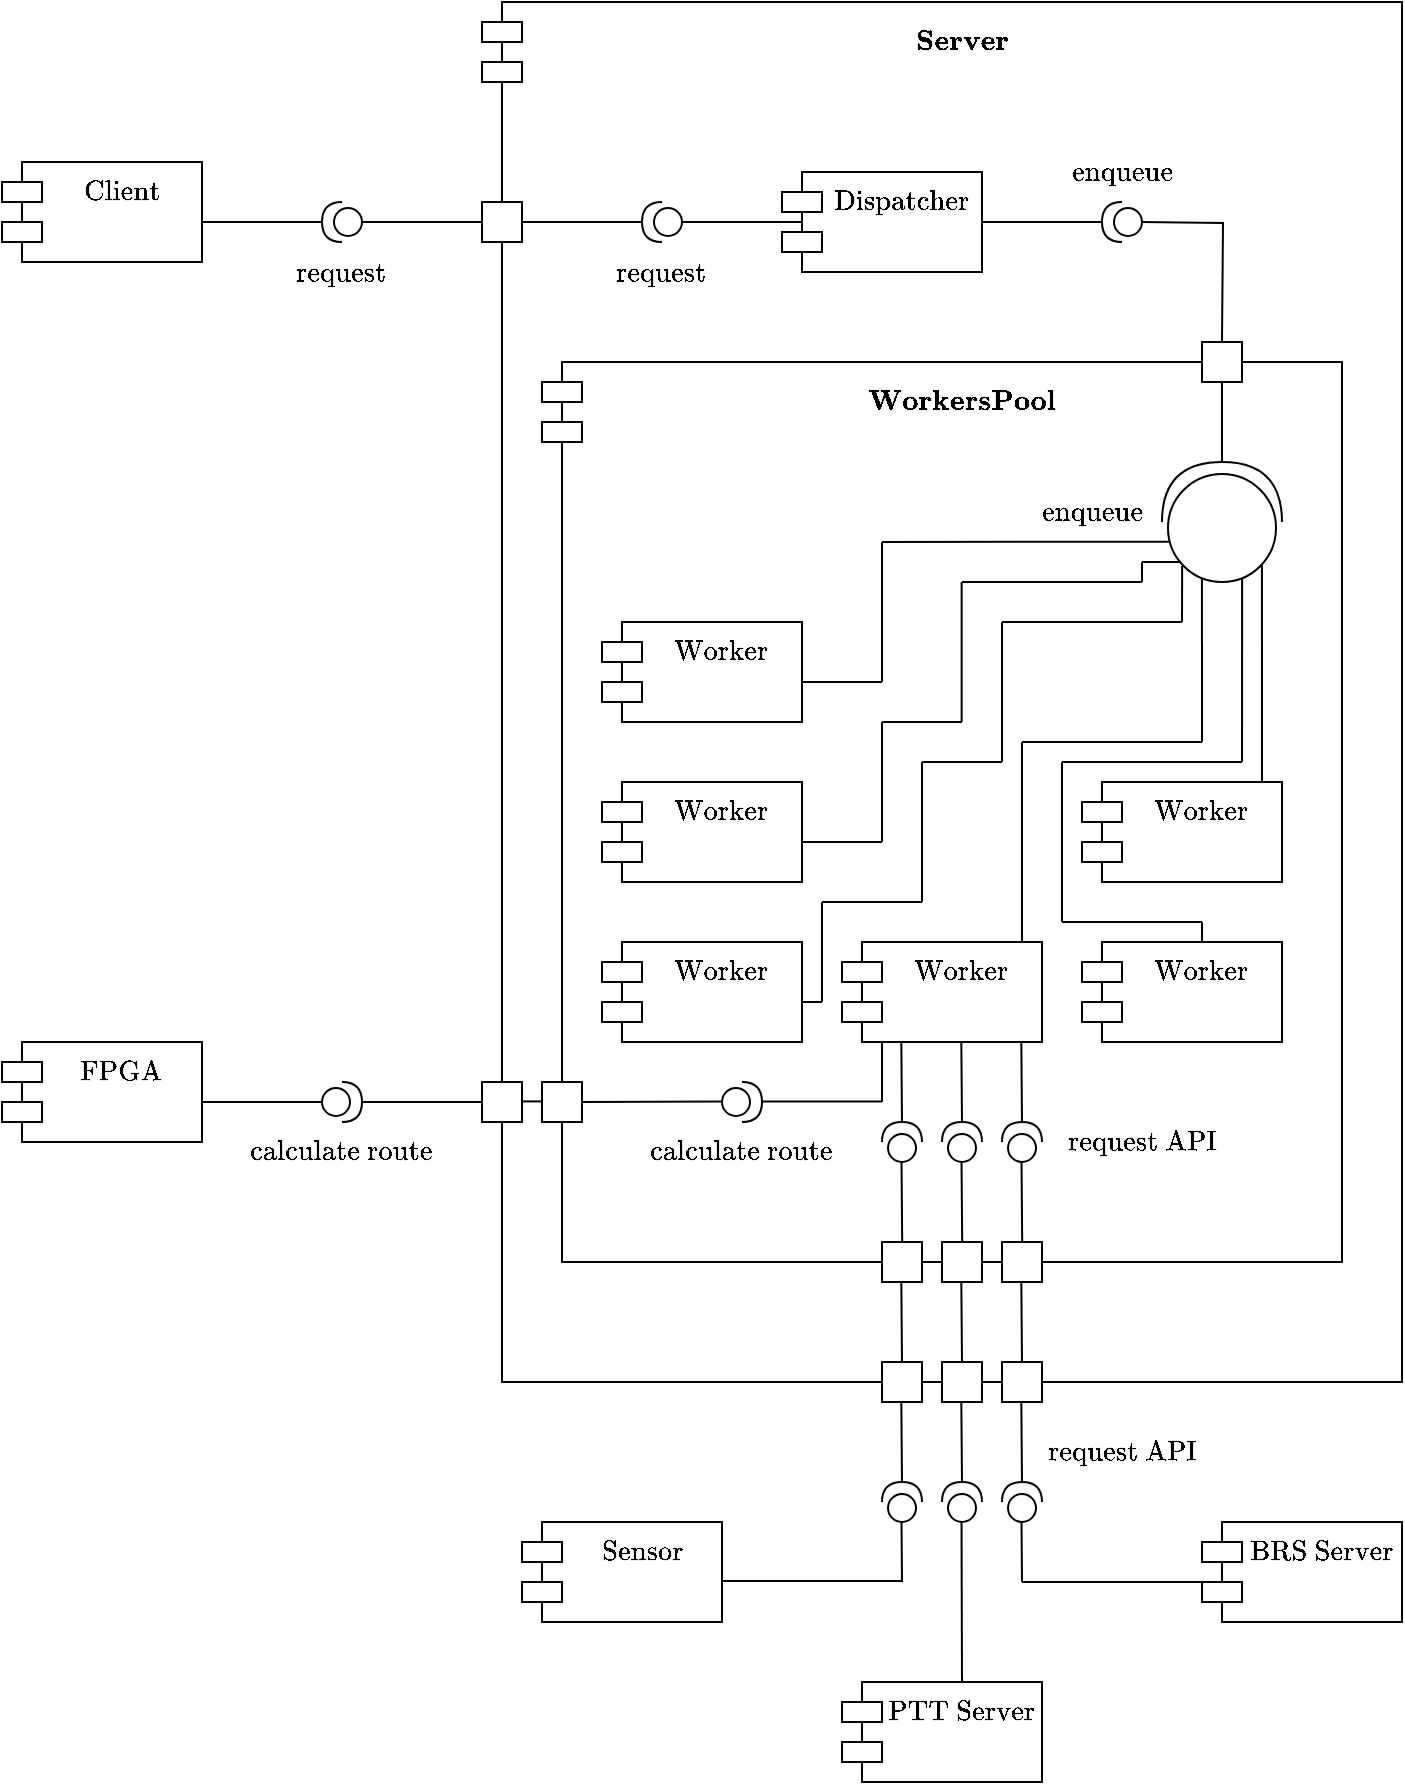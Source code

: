 <mxfile version="24.1.0" type="device">
  <diagram name="Page-1" id="XPHX7Q_6h-qbWTLxKr9w">
    <mxGraphModel dx="1147" dy="707" grid="1" gridSize="10" guides="1" tooltips="1" connect="1" arrows="1" fold="1" page="1" pageScale="1" pageWidth="850" pageHeight="1100" math="1" shadow="0">
      <root>
        <mxCell id="0" />
        <mxCell id="1" parent="0" />
        <mxCell id="uHW3RZQbTr3XDXMgWpX5-9" value="" style="shape=module;align=left;spacingLeft=20;align=center;verticalAlign=top;whiteSpace=wrap;html=1;fillColor=none;" parent="1" vertex="1">
          <mxGeometry x="320" y="80" width="460" height="690" as="geometry" />
        </mxCell>
        <mxCell id="uHW3RZQbTr3XDXMgWpX5-1" value="" style="shape=module;align=left;spacingLeft=20;align=center;verticalAlign=top;whiteSpace=wrap;html=1;" parent="1" vertex="1">
          <mxGeometry x="80" y="160" width="100" height="50" as="geometry" />
        </mxCell>
        <mxCell id="uHW3RZQbTr3XDXMgWpX5-4" value="$$\text{Client}$$" style="text;html=1;align=center;verticalAlign=middle;whiteSpace=wrap;rounded=0;" parent="1" vertex="1">
          <mxGeometry x="100" y="160" width="80" height="30" as="geometry" />
        </mxCell>
        <mxCell id="uHW3RZQbTr3XDXMgWpX5-5" value="" style="endArrow=none;html=1;rounded=0;" parent="1" edge="1">
          <mxGeometry width="50" height="50" relative="1" as="geometry">
            <mxPoint x="570" y="190" as="sourcePoint" />
            <mxPoint x="630" y="190" as="targetPoint" />
          </mxGeometry>
        </mxCell>
        <mxCell id="uHW3RZQbTr3XDXMgWpX5-6" value="" style="shape=providedRequiredInterface;html=1;verticalLabelPosition=bottom;sketch=0;rotation=-180;" parent="1" vertex="1">
          <mxGeometry x="630" y="180" width="20" height="20" as="geometry" />
        </mxCell>
        <mxCell id="uHW3RZQbTr3XDXMgWpX5-7" value="" style="endArrow=none;html=1;rounded=0;" parent="1" edge="1">
          <mxGeometry width="50" height="50" relative="1" as="geometry">
            <mxPoint x="260" y="190" as="sourcePoint" />
            <mxPoint x="320" y="190" as="targetPoint" />
          </mxGeometry>
        </mxCell>
        <mxCell id="uHW3RZQbTr3XDXMgWpX5-8" value="" style="rounded=0;whiteSpace=wrap;html=1;" parent="1" vertex="1">
          <mxGeometry x="320" y="180" width="20" height="20" as="geometry" />
        </mxCell>
        <mxCell id="uHW3RZQbTr3XDXMgWpX5-10" value="$$\text{enqueue}$$" style="text;html=1;align=center;verticalAlign=middle;whiteSpace=wrap;rounded=0;" parent="1" vertex="1">
          <mxGeometry x="600" y="150" width="80" height="30" as="geometry" />
        </mxCell>
        <mxCell id="uHW3RZQbTr3XDXMgWpX5-11" value="" style="endArrow=none;html=1;rounded=0;" parent="1" edge="1">
          <mxGeometry width="50" height="50" relative="1" as="geometry">
            <mxPoint x="340" y="190" as="sourcePoint" />
            <mxPoint x="400" y="190" as="targetPoint" />
          </mxGeometry>
        </mxCell>
        <mxCell id="uHW3RZQbTr3XDXMgWpX5-12" value="" style="shape=providedRequiredInterface;html=1;verticalLabelPosition=bottom;sketch=0;rotation=-180;" parent="1" vertex="1">
          <mxGeometry x="400" y="180" width="20" height="20" as="geometry" />
        </mxCell>
        <mxCell id="uHW3RZQbTr3XDXMgWpX5-13" value="$$\text{request}$$" style="text;html=1;align=center;verticalAlign=middle;whiteSpace=wrap;rounded=0;" parent="1" vertex="1">
          <mxGeometry x="370" y="200" width="80" height="30" as="geometry" />
        </mxCell>
        <mxCell id="uHW3RZQbTr3XDXMgWpX5-16" value="" style="endArrow=none;html=1;rounded=0;" parent="1" edge="1">
          <mxGeometry width="50" height="50" relative="1" as="geometry">
            <mxPoint x="420" y="190" as="sourcePoint" />
            <mxPoint x="480" y="190" as="targetPoint" />
          </mxGeometry>
        </mxCell>
        <mxCell id="uHW3RZQbTr3XDXMgWpX5-17" value="" style="shape=module;align=left;spacingLeft=20;align=center;verticalAlign=top;whiteSpace=wrap;html=1;" parent="1" vertex="1">
          <mxGeometry x="470" y="165" width="100" height="50" as="geometry" />
        </mxCell>
        <mxCell id="uHW3RZQbTr3XDXMgWpX5-18" value="$$\text{Dispatcher}$$" style="text;html=1;align=center;verticalAlign=middle;whiteSpace=wrap;rounded=0;" parent="1" vertex="1">
          <mxGeometry x="490" y="165" width="80" height="30" as="geometry" />
        </mxCell>
        <mxCell id="uHW3RZQbTr3XDXMgWpX5-21" value="" style="endArrow=none;html=1;rounded=0;" parent="1" edge="1">
          <mxGeometry width="50" height="50" relative="1" as="geometry">
            <mxPoint x="180" y="190" as="sourcePoint" />
            <mxPoint x="240" y="190" as="targetPoint" />
          </mxGeometry>
        </mxCell>
        <mxCell id="uHW3RZQbTr3XDXMgWpX5-22" value="" style="shape=providedRequiredInterface;html=1;verticalLabelPosition=bottom;sketch=0;rotation=-180;" parent="1" vertex="1">
          <mxGeometry x="240" y="180" width="20" height="20" as="geometry" />
        </mxCell>
        <mxCell id="uHW3RZQbTr3XDXMgWpX5-23" value="$$\text{request}$$" style="text;html=1;align=center;verticalAlign=middle;whiteSpace=wrap;rounded=0;" parent="1" vertex="1">
          <mxGeometry x="210" y="200" width="80" height="30" as="geometry" />
        </mxCell>
        <mxCell id="uHW3RZQbTr3XDXMgWpX5-24" value="" style="endArrow=none;html=1;rounded=0;edgeStyle=orthogonalEdgeStyle;" parent="1" edge="1">
          <mxGeometry width="50" height="50" relative="1" as="geometry">
            <mxPoint x="650" y="190" as="sourcePoint" />
            <mxPoint x="690" y="250" as="targetPoint" />
          </mxGeometry>
        </mxCell>
        <mxCell id="uHW3RZQbTr3XDXMgWpX5-25" value="$$\textbf{Server}$$" style="text;html=1;align=center;verticalAlign=middle;whiteSpace=wrap;rounded=0;" parent="1" vertex="1">
          <mxGeometry x="340" y="80" width="440" height="40" as="geometry" />
        </mxCell>
        <mxCell id="uHW3RZQbTr3XDXMgWpX5-26" value="" style="shape=module;align=left;spacingLeft=20;align=center;verticalAlign=top;whiteSpace=wrap;html=1;fillColor=none;" parent="1" vertex="1">
          <mxGeometry x="350" y="260" width="400" height="450" as="geometry" />
        </mxCell>
        <mxCell id="uHW3RZQbTr3XDXMgWpX5-27" value="" style="rounded=0;whiteSpace=wrap;html=1;" parent="1" vertex="1">
          <mxGeometry x="680" y="250" width="20" height="20" as="geometry" />
        </mxCell>
        <mxCell id="uHW3RZQbTr3XDXMgWpX5-29" value="$$\textbf{WorkersPool}$$" style="text;html=1;align=center;verticalAlign=middle;whiteSpace=wrap;rounded=0;" parent="1" vertex="1">
          <mxGeometry x="370" y="260" width="380" height="40" as="geometry" />
        </mxCell>
        <mxCell id="uHW3RZQbTr3XDXMgWpX5-30" value="" style="endArrow=none;html=1;rounded=0;edgeStyle=orthogonalEdgeStyle;" parent="1" edge="1">
          <mxGeometry width="50" height="50" relative="1" as="geometry">
            <mxPoint x="690" y="310" as="sourcePoint" />
            <mxPoint x="690" y="270" as="targetPoint" />
          </mxGeometry>
        </mxCell>
        <mxCell id="uHW3RZQbTr3XDXMgWpX5-31" value="" style="shape=providedRequiredInterface;html=1;verticalLabelPosition=bottom;sketch=0;rotation=-90;" parent="1" vertex="1">
          <mxGeometry x="660" y="310" width="60" height="60" as="geometry" />
        </mxCell>
        <mxCell id="uHW3RZQbTr3XDXMgWpX5-32" value="" style="shape=module;align=left;spacingLeft=20;align=center;verticalAlign=top;whiteSpace=wrap;html=1;" parent="1" vertex="1">
          <mxGeometry x="380" y="390" width="100" height="50" as="geometry" />
        </mxCell>
        <mxCell id="uHW3RZQbTr3XDXMgWpX5-33" value="$$\text{Worker}$$" style="text;html=1;align=center;verticalAlign=middle;whiteSpace=wrap;rounded=0;" parent="1" vertex="1">
          <mxGeometry x="400" y="390" width="80" height="30" as="geometry" />
        </mxCell>
        <mxCell id="uHW3RZQbTr3XDXMgWpX5-34" value="" style="shape=module;align=left;spacingLeft=20;align=center;verticalAlign=top;whiteSpace=wrap;html=1;" parent="1" vertex="1">
          <mxGeometry x="380" y="470" width="100" height="50" as="geometry" />
        </mxCell>
        <mxCell id="uHW3RZQbTr3XDXMgWpX5-35" value="$$\text{Worker}$$" style="text;html=1;align=center;verticalAlign=middle;whiteSpace=wrap;rounded=0;" parent="1" vertex="1">
          <mxGeometry x="400" y="470" width="80" height="30" as="geometry" />
        </mxCell>
        <mxCell id="uHW3RZQbTr3XDXMgWpX5-36" value="" style="shape=module;align=left;spacingLeft=20;align=center;verticalAlign=top;whiteSpace=wrap;html=1;" parent="1" vertex="1">
          <mxGeometry x="380" y="550" width="100" height="50" as="geometry" />
        </mxCell>
        <mxCell id="uHW3RZQbTr3XDXMgWpX5-37" value="$$\text{Worker}$$" style="text;html=1;align=center;verticalAlign=middle;whiteSpace=wrap;rounded=0;" parent="1" vertex="1">
          <mxGeometry x="400" y="550" width="80" height="30" as="geometry" />
        </mxCell>
        <mxCell id="uHW3RZQbTr3XDXMgWpX5-44" value="" style="shape=module;align=left;spacingLeft=20;align=center;verticalAlign=top;whiteSpace=wrap;html=1;" parent="1" vertex="1">
          <mxGeometry x="500" y="550" width="100" height="50" as="geometry" />
        </mxCell>
        <mxCell id="uHW3RZQbTr3XDXMgWpX5-45" value="$$\text{Worker}$$" style="text;html=1;align=center;verticalAlign=middle;whiteSpace=wrap;rounded=0;" parent="1" vertex="1">
          <mxGeometry x="520" y="550" width="80" height="30" as="geometry" />
        </mxCell>
        <mxCell id="uHW3RZQbTr3XDXMgWpX5-46" value="" style="shape=module;align=left;spacingLeft=20;align=center;verticalAlign=top;whiteSpace=wrap;html=1;" parent="1" vertex="1">
          <mxGeometry x="620" y="550" width="100" height="50" as="geometry" />
        </mxCell>
        <mxCell id="uHW3RZQbTr3XDXMgWpX5-47" value="$$\text{Worker}$$" style="text;html=1;align=center;verticalAlign=middle;whiteSpace=wrap;rounded=0;" parent="1" vertex="1">
          <mxGeometry x="640" y="550" width="80" height="30" as="geometry" />
        </mxCell>
        <mxCell id="uHW3RZQbTr3XDXMgWpX5-48" value="" style="shape=module;align=left;spacingLeft=20;align=center;verticalAlign=top;whiteSpace=wrap;html=1;" parent="1" vertex="1">
          <mxGeometry x="620" y="470" width="100" height="50" as="geometry" />
        </mxCell>
        <mxCell id="uHW3RZQbTr3XDXMgWpX5-49" value="$$\text{Worker}$$" style="text;html=1;align=center;verticalAlign=middle;whiteSpace=wrap;rounded=0;" parent="1" vertex="1">
          <mxGeometry x="640" y="470" width="80" height="30" as="geometry" />
        </mxCell>
        <mxCell id="uHW3RZQbTr3XDXMgWpX5-60" value="" style="endArrow=none;html=1;rounded=0;exitX=0.875;exitY=0;exitDx=0;exitDy=0;exitPerimeter=0;entryX=0.143;entryY=0.833;entryDx=0;entryDy=0;entryPerimeter=0;" parent="1" source="uHW3RZQbTr3XDXMgWpX5-49" target="uHW3RZQbTr3XDXMgWpX5-31" edge="1">
          <mxGeometry width="50" height="50" relative="1" as="geometry">
            <mxPoint x="710" y="450" as="sourcePoint" />
            <mxPoint x="710" y="380" as="targetPoint" />
          </mxGeometry>
        </mxCell>
        <mxCell id="uHW3RZQbTr3XDXMgWpX5-62" value="" style="endArrow=none;html=1;rounded=0;entryX=0.336;entryY=0.064;entryDx=0;entryDy=0;entryPerimeter=0;" parent="1" target="uHW3RZQbTr3XDXMgWpX5-31" edge="1">
          <mxGeometry width="50" height="50" relative="1" as="geometry">
            <mxPoint x="520" y="350" as="sourcePoint" />
            <mxPoint x="660" y="350" as="targetPoint" />
          </mxGeometry>
        </mxCell>
        <mxCell id="uHW3RZQbTr3XDXMgWpX5-63" value="" style="endArrow=none;html=1;rounded=0;" parent="1" edge="1">
          <mxGeometry width="50" height="50" relative="1" as="geometry">
            <mxPoint x="520" y="350" as="sourcePoint" />
            <mxPoint x="520" y="420" as="targetPoint" />
          </mxGeometry>
        </mxCell>
        <mxCell id="uHW3RZQbTr3XDXMgWpX5-64" value="" style="endArrow=none;html=1;rounded=0;entryX=1;entryY=1;entryDx=0;entryDy=0;" parent="1" target="uHW3RZQbTr3XDXMgWpX5-33" edge="1">
          <mxGeometry width="50" height="50" relative="1" as="geometry">
            <mxPoint x="520" y="420" as="sourcePoint" />
            <mxPoint x="530" y="430" as="targetPoint" />
          </mxGeometry>
        </mxCell>
        <mxCell id="uHW3RZQbTr3XDXMgWpX5-65" value="" style="endArrow=none;html=1;rounded=0;" parent="1" edge="1">
          <mxGeometry width="50" height="50" relative="1" as="geometry">
            <mxPoint x="560" y="370" as="sourcePoint" />
            <mxPoint x="650" y="370" as="targetPoint" />
          </mxGeometry>
        </mxCell>
        <mxCell id="uHW3RZQbTr3XDXMgWpX5-66" value="" style="endArrow=none;html=1;rounded=0;" parent="1" edge="1">
          <mxGeometry width="50" height="50" relative="1" as="geometry">
            <mxPoint x="559.82" y="370" as="sourcePoint" />
            <mxPoint x="559.82" y="440" as="targetPoint" />
          </mxGeometry>
        </mxCell>
        <mxCell id="uHW3RZQbTr3XDXMgWpX5-67" value="" style="endArrow=none;html=1;rounded=0;entryX=1;entryY=1;entryDx=0;entryDy=0;" parent="1" edge="1">
          <mxGeometry width="50" height="50" relative="1" as="geometry">
            <mxPoint x="560" y="440" as="sourcePoint" />
            <mxPoint x="520" y="440" as="targetPoint" />
          </mxGeometry>
        </mxCell>
        <mxCell id="uHW3RZQbTr3XDXMgWpX5-68" value="" style="endArrow=none;html=1;rounded=0;" parent="1" edge="1">
          <mxGeometry width="50" height="50" relative="1" as="geometry">
            <mxPoint x="520" y="500" as="sourcePoint" />
            <mxPoint x="520" y="440" as="targetPoint" />
          </mxGeometry>
        </mxCell>
        <mxCell id="uHW3RZQbTr3XDXMgWpX5-69" value="" style="endArrow=none;html=1;rounded=0;exitX=1;exitY=1;exitDx=0;exitDy=0;" parent="1" source="uHW3RZQbTr3XDXMgWpX5-35" edge="1">
          <mxGeometry width="50" height="50" relative="1" as="geometry">
            <mxPoint x="530" y="510" as="sourcePoint" />
            <mxPoint x="520" y="500" as="targetPoint" />
          </mxGeometry>
        </mxCell>
        <mxCell id="uHW3RZQbTr3XDXMgWpX5-70" value="" style="endArrow=none;html=1;rounded=0;" parent="1" edge="1">
          <mxGeometry width="50" height="50" relative="1" as="geometry">
            <mxPoint x="490" y="580" as="sourcePoint" />
            <mxPoint x="490" y="530" as="targetPoint" />
          </mxGeometry>
        </mxCell>
        <mxCell id="uHW3RZQbTr3XDXMgWpX5-71" value="" style="endArrow=none;html=1;rounded=0;entryX=1;entryY=1;entryDx=0;entryDy=0;" parent="1" target="uHW3RZQbTr3XDXMgWpX5-37" edge="1">
          <mxGeometry width="50" height="50" relative="1" as="geometry">
            <mxPoint x="490" y="580" as="sourcePoint" />
            <mxPoint x="500" y="550" as="targetPoint" />
          </mxGeometry>
        </mxCell>
        <mxCell id="uHW3RZQbTr3XDXMgWpX5-72" value="" style="endArrow=none;html=1;rounded=0;" parent="1" edge="1">
          <mxGeometry width="50" height="50" relative="1" as="geometry">
            <mxPoint x="490" y="530" as="sourcePoint" />
            <mxPoint x="540" y="530" as="targetPoint" />
          </mxGeometry>
        </mxCell>
        <mxCell id="uHW3RZQbTr3XDXMgWpX5-73" value="" style="endArrow=none;html=1;rounded=0;" parent="1" edge="1">
          <mxGeometry width="50" height="50" relative="1" as="geometry">
            <mxPoint x="540" y="530" as="sourcePoint" />
            <mxPoint x="540" y="460" as="targetPoint" />
          </mxGeometry>
        </mxCell>
        <mxCell id="uHW3RZQbTr3XDXMgWpX5-74" value="" style="endArrow=none;html=1;rounded=0;entryX=1;entryY=1;entryDx=0;entryDy=0;" parent="1" edge="1">
          <mxGeometry width="50" height="50" relative="1" as="geometry">
            <mxPoint x="580" y="460" as="sourcePoint" />
            <mxPoint x="540" y="460" as="targetPoint" />
          </mxGeometry>
        </mxCell>
        <mxCell id="uHW3RZQbTr3XDXMgWpX5-75" value="" style="endArrow=none;html=1;rounded=0;" parent="1" edge="1">
          <mxGeometry width="50" height="50" relative="1" as="geometry">
            <mxPoint x="580" y="390" as="sourcePoint" />
            <mxPoint x="580" y="460" as="targetPoint" />
          </mxGeometry>
        </mxCell>
        <mxCell id="uHW3RZQbTr3XDXMgWpX5-76" value="" style="endArrow=none;html=1;rounded=0;" parent="1" edge="1">
          <mxGeometry width="50" height="50" relative="1" as="geometry">
            <mxPoint x="580" y="390" as="sourcePoint" />
            <mxPoint x="670" y="390" as="targetPoint" />
          </mxGeometry>
        </mxCell>
        <mxCell id="uHW3RZQbTr3XDXMgWpX5-77" value="" style="endArrow=none;html=1;rounded=0;" parent="1" edge="1">
          <mxGeometry width="50" height="50" relative="1" as="geometry">
            <mxPoint x="610" y="540" as="sourcePoint" />
            <mxPoint x="610" y="460" as="targetPoint" />
          </mxGeometry>
        </mxCell>
        <mxCell id="uHW3RZQbTr3XDXMgWpX5-78" value="" style="endArrow=none;html=1;rounded=0;" parent="1" edge="1">
          <mxGeometry width="50" height="50" relative="1" as="geometry">
            <mxPoint x="680" y="540" as="sourcePoint" />
            <mxPoint x="610" y="540" as="targetPoint" />
          </mxGeometry>
        </mxCell>
        <mxCell id="uHW3RZQbTr3XDXMgWpX5-79" value="" style="endArrow=none;html=1;rounded=0;entryX=0.5;entryY=0;entryDx=0;entryDy=0;" parent="1" target="uHW3RZQbTr3XDXMgWpX5-47" edge="1">
          <mxGeometry width="50" height="50" relative="1" as="geometry">
            <mxPoint x="680" y="540" as="sourcePoint" />
            <mxPoint x="620" y="550" as="targetPoint" />
          </mxGeometry>
        </mxCell>
        <mxCell id="uHW3RZQbTr3XDXMgWpX5-80" value="" style="endArrow=none;html=1;rounded=0;" parent="1" edge="1">
          <mxGeometry width="50" height="50" relative="1" as="geometry">
            <mxPoint x="700" y="460" as="sourcePoint" />
            <mxPoint x="610" y="460" as="targetPoint" />
          </mxGeometry>
        </mxCell>
        <mxCell id="uHW3RZQbTr3XDXMgWpX5-82" value="" style="endArrow=none;html=1;rounded=0;exitX=0.875;exitY=0;exitDx=0;exitDy=0;exitPerimeter=0;entryX=0.03;entryY=0.668;entryDx=0;entryDy=0;entryPerimeter=0;" parent="1" target="uHW3RZQbTr3XDXMgWpX5-31" edge="1">
          <mxGeometry width="50" height="50" relative="1" as="geometry">
            <mxPoint x="700" y="460" as="sourcePoint" />
            <mxPoint x="700" y="370" as="targetPoint" />
          </mxGeometry>
        </mxCell>
        <mxCell id="uHW3RZQbTr3XDXMgWpX5-83" value="" style="endArrow=none;html=1;rounded=0;exitX=0.875;exitY=0;exitDx=0;exitDy=0;exitPerimeter=0;" parent="1" edge="1">
          <mxGeometry width="50" height="50" relative="1" as="geometry">
            <mxPoint x="590" y="550" as="sourcePoint" />
            <mxPoint x="590" y="450" as="targetPoint" />
          </mxGeometry>
        </mxCell>
        <mxCell id="uHW3RZQbTr3XDXMgWpX5-84" value="" style="endArrow=none;html=1;rounded=0;" parent="1" edge="1">
          <mxGeometry width="50" height="50" relative="1" as="geometry">
            <mxPoint x="590" y="450" as="sourcePoint" />
            <mxPoint x="680" y="450" as="targetPoint" />
          </mxGeometry>
        </mxCell>
        <mxCell id="uHW3RZQbTr3XDXMgWpX5-85" value="" style="endArrow=none;html=1;rounded=0;exitX=0.875;exitY=0;exitDx=0;exitDy=0;exitPerimeter=0;entryX=0.025;entryY=0.333;entryDx=0;entryDy=0;entryPerimeter=0;" parent="1" target="uHW3RZQbTr3XDXMgWpX5-31" edge="1">
          <mxGeometry width="50" height="50" relative="1" as="geometry">
            <mxPoint x="680" y="450" as="sourcePoint" />
            <mxPoint x="680" y="370" as="targetPoint" />
          </mxGeometry>
        </mxCell>
        <mxCell id="uHW3RZQbTr3XDXMgWpX5-86" value="" style="endArrow=none;html=1;rounded=0;" parent="1" edge="1">
          <mxGeometry width="50" height="50" relative="1" as="geometry">
            <mxPoint x="650" y="360" as="sourcePoint" />
            <mxPoint x="650" y="370" as="targetPoint" />
          </mxGeometry>
        </mxCell>
        <mxCell id="uHW3RZQbTr3XDXMgWpX5-87" value="" style="endArrow=none;html=1;rounded=0;entryX=0.167;entryY=0.151;entryDx=0;entryDy=0;entryPerimeter=0;" parent="1" target="uHW3RZQbTr3XDXMgWpX5-31" edge="1">
          <mxGeometry width="50" height="50" relative="1" as="geometry">
            <mxPoint x="650" y="360" as="sourcePoint" />
            <mxPoint x="660" y="360" as="targetPoint" />
          </mxGeometry>
        </mxCell>
        <mxCell id="uHW3RZQbTr3XDXMgWpX5-88" value="" style="endArrow=none;html=1;rounded=0;entryX=0.136;entryY=0.168;entryDx=0;entryDy=0;entryPerimeter=0;" parent="1" target="uHW3RZQbTr3XDXMgWpX5-31" edge="1">
          <mxGeometry width="50" height="50" relative="1" as="geometry">
            <mxPoint x="670" y="390" as="sourcePoint" />
            <mxPoint x="670" y="380" as="targetPoint" />
          </mxGeometry>
        </mxCell>
        <mxCell id="Ls2iYPUhXKA2APDCJ25d-1" value="" style="endArrow=none;html=1;rounded=0;" edge="1" parent="1">
          <mxGeometry width="50" height="50" relative="1" as="geometry">
            <mxPoint x="530" y="640" as="sourcePoint" />
            <mxPoint x="529.66" y="600" as="targetPoint" />
          </mxGeometry>
        </mxCell>
        <mxCell id="Ls2iYPUhXKA2APDCJ25d-3" value="" style="shape=providedRequiredInterface;html=1;verticalLabelPosition=bottom;sketch=0;rotation=-90;" vertex="1" parent="1">
          <mxGeometry x="520" y="640" width="20" height="20" as="geometry" />
        </mxCell>
        <mxCell id="Ls2iYPUhXKA2APDCJ25d-4" value="" style="endArrow=none;html=1;rounded=0;" edge="1" parent="1">
          <mxGeometry width="50" height="50" relative="1" as="geometry">
            <mxPoint x="530.1" y="700" as="sourcePoint" />
            <mxPoint x="529.76" y="660" as="targetPoint" />
          </mxGeometry>
        </mxCell>
        <mxCell id="Ls2iYPUhXKA2APDCJ25d-5" value="" style="rounded=0;whiteSpace=wrap;html=1;" vertex="1" parent="1">
          <mxGeometry x="520" y="700" width="20" height="20" as="geometry" />
        </mxCell>
        <mxCell id="Ls2iYPUhXKA2APDCJ25d-7" value="" style="endArrow=none;html=1;rounded=0;" edge="1" parent="1">
          <mxGeometry width="50" height="50" relative="1" as="geometry">
            <mxPoint x="530" y="760" as="sourcePoint" />
            <mxPoint x="529.66" y="720" as="targetPoint" />
          </mxGeometry>
        </mxCell>
        <mxCell id="Ls2iYPUhXKA2APDCJ25d-10" value="" style="rounded=0;whiteSpace=wrap;html=1;" vertex="1" parent="1">
          <mxGeometry x="520" y="760" width="20" height="20" as="geometry" />
        </mxCell>
        <mxCell id="Ls2iYPUhXKA2APDCJ25d-11" value="" style="endArrow=none;html=1;rounded=0;" edge="1" parent="1">
          <mxGeometry width="50" height="50" relative="1" as="geometry">
            <mxPoint x="530" y="820" as="sourcePoint" />
            <mxPoint x="529.66" y="780" as="targetPoint" />
          </mxGeometry>
        </mxCell>
        <mxCell id="Ls2iYPUhXKA2APDCJ25d-12" value="" style="shape=providedRequiredInterface;html=1;verticalLabelPosition=bottom;sketch=0;rotation=-90;" vertex="1" parent="1">
          <mxGeometry x="520" y="820" width="20" height="20" as="geometry" />
        </mxCell>
        <mxCell id="Ls2iYPUhXKA2APDCJ25d-13" value="" style="endArrow=none;html=1;rounded=0;" edge="1" parent="1">
          <mxGeometry width="50" height="50" relative="1" as="geometry">
            <mxPoint x="530" y="870" as="sourcePoint" />
            <mxPoint x="529.76" y="840" as="targetPoint" />
          </mxGeometry>
        </mxCell>
        <mxCell id="Ls2iYPUhXKA2APDCJ25d-14" value="" style="endArrow=none;html=1;rounded=0;" edge="1" parent="1">
          <mxGeometry width="50" height="50" relative="1" as="geometry">
            <mxPoint x="590" y="640" as="sourcePoint" />
            <mxPoint x="589.66" y="600" as="targetPoint" />
          </mxGeometry>
        </mxCell>
        <mxCell id="Ls2iYPUhXKA2APDCJ25d-15" value="" style="shape=providedRequiredInterface;html=1;verticalLabelPosition=bottom;sketch=0;rotation=-90;" vertex="1" parent="1">
          <mxGeometry x="580" y="640" width="20" height="20" as="geometry" />
        </mxCell>
        <mxCell id="Ls2iYPUhXKA2APDCJ25d-16" value="" style="endArrow=none;html=1;rounded=0;" edge="1" parent="1">
          <mxGeometry width="50" height="50" relative="1" as="geometry">
            <mxPoint x="590.1" y="700" as="sourcePoint" />
            <mxPoint x="589.76" y="660" as="targetPoint" />
          </mxGeometry>
        </mxCell>
        <mxCell id="Ls2iYPUhXKA2APDCJ25d-17" value="" style="rounded=0;whiteSpace=wrap;html=1;" vertex="1" parent="1">
          <mxGeometry x="580" y="700" width="20" height="20" as="geometry" />
        </mxCell>
        <mxCell id="Ls2iYPUhXKA2APDCJ25d-18" value="" style="endArrow=none;html=1;rounded=0;" edge="1" parent="1">
          <mxGeometry width="50" height="50" relative="1" as="geometry">
            <mxPoint x="590" y="760" as="sourcePoint" />
            <mxPoint x="589.66" y="720" as="targetPoint" />
          </mxGeometry>
        </mxCell>
        <mxCell id="Ls2iYPUhXKA2APDCJ25d-21" value="" style="rounded=0;whiteSpace=wrap;html=1;" vertex="1" parent="1">
          <mxGeometry x="580" y="760" width="20" height="20" as="geometry" />
        </mxCell>
        <mxCell id="Ls2iYPUhXKA2APDCJ25d-22" value="" style="endArrow=none;html=1;rounded=0;" edge="1" parent="1">
          <mxGeometry width="50" height="50" relative="1" as="geometry">
            <mxPoint x="590" y="820" as="sourcePoint" />
            <mxPoint x="589.66" y="780" as="targetPoint" />
          </mxGeometry>
        </mxCell>
        <mxCell id="Ls2iYPUhXKA2APDCJ25d-23" value="" style="shape=providedRequiredInterface;html=1;verticalLabelPosition=bottom;sketch=0;rotation=-90;" vertex="1" parent="1">
          <mxGeometry x="580" y="820" width="20" height="20" as="geometry" />
        </mxCell>
        <mxCell id="Ls2iYPUhXKA2APDCJ25d-24" value="" style="endArrow=none;html=1;rounded=0;" edge="1" parent="1">
          <mxGeometry width="50" height="50" relative="1" as="geometry">
            <mxPoint x="590" y="870" as="sourcePoint" />
            <mxPoint x="589.76" y="840" as="targetPoint" />
          </mxGeometry>
        </mxCell>
        <mxCell id="Ls2iYPUhXKA2APDCJ25d-25" value="" style="endArrow=none;html=1;rounded=0;" edge="1" parent="1">
          <mxGeometry width="50" height="50" relative="1" as="geometry">
            <mxPoint x="560" y="640" as="sourcePoint" />
            <mxPoint x="559.66" y="600" as="targetPoint" />
          </mxGeometry>
        </mxCell>
        <mxCell id="Ls2iYPUhXKA2APDCJ25d-26" value="" style="shape=providedRequiredInterface;html=1;verticalLabelPosition=bottom;sketch=0;rotation=-90;" vertex="1" parent="1">
          <mxGeometry x="550" y="640" width="20" height="20" as="geometry" />
        </mxCell>
        <mxCell id="Ls2iYPUhXKA2APDCJ25d-27" value="" style="endArrow=none;html=1;rounded=0;" edge="1" parent="1">
          <mxGeometry width="50" height="50" relative="1" as="geometry">
            <mxPoint x="560.1" y="700" as="sourcePoint" />
            <mxPoint x="559.76" y="660" as="targetPoint" />
          </mxGeometry>
        </mxCell>
        <mxCell id="Ls2iYPUhXKA2APDCJ25d-28" value="" style="rounded=0;whiteSpace=wrap;html=1;" vertex="1" parent="1">
          <mxGeometry x="550" y="700" width="20" height="20" as="geometry" />
        </mxCell>
        <mxCell id="Ls2iYPUhXKA2APDCJ25d-29" value="" style="endArrow=none;html=1;rounded=0;" edge="1" parent="1">
          <mxGeometry width="50" height="50" relative="1" as="geometry">
            <mxPoint x="560" y="760" as="sourcePoint" />
            <mxPoint x="559.66" y="720" as="targetPoint" />
          </mxGeometry>
        </mxCell>
        <mxCell id="Ls2iYPUhXKA2APDCJ25d-32" value="" style="rounded=0;whiteSpace=wrap;html=1;" vertex="1" parent="1">
          <mxGeometry x="550" y="760" width="20" height="20" as="geometry" />
        </mxCell>
        <mxCell id="Ls2iYPUhXKA2APDCJ25d-33" value="" style="endArrow=none;html=1;rounded=0;" edge="1" parent="1">
          <mxGeometry width="50" height="50" relative="1" as="geometry">
            <mxPoint x="560" y="820" as="sourcePoint" />
            <mxPoint x="559.66" y="780" as="targetPoint" />
          </mxGeometry>
        </mxCell>
        <mxCell id="Ls2iYPUhXKA2APDCJ25d-34" value="" style="shape=providedRequiredInterface;html=1;verticalLabelPosition=bottom;sketch=0;rotation=-90;" vertex="1" parent="1">
          <mxGeometry x="550" y="820" width="20" height="20" as="geometry" />
        </mxCell>
        <mxCell id="Ls2iYPUhXKA2APDCJ25d-35" value="" style="endArrow=none;html=1;rounded=0;exitX=0.5;exitY=0;exitDx=0;exitDy=0;" edge="1" parent="1" source="Ls2iYPUhXKA2APDCJ25d-62">
          <mxGeometry width="50" height="50" relative="1" as="geometry">
            <mxPoint x="560" y="910" as="sourcePoint" />
            <mxPoint x="559.76" y="840" as="targetPoint" />
          </mxGeometry>
        </mxCell>
        <mxCell id="Ls2iYPUhXKA2APDCJ25d-36" value="$$\text{enqueue}$$" style="text;html=1;align=center;verticalAlign=middle;whiteSpace=wrap;rounded=0;" vertex="1" parent="1">
          <mxGeometry x="590" y="320" width="70" height="30" as="geometry" />
        </mxCell>
        <mxCell id="Ls2iYPUhXKA2APDCJ25d-41" value="" style="endArrow=none;html=1;rounded=0;" edge="1" parent="1">
          <mxGeometry width="50" height="50" relative="1" as="geometry">
            <mxPoint x="520" y="630" as="sourcePoint" />
            <mxPoint x="520.0" y="600" as="targetPoint" />
          </mxGeometry>
        </mxCell>
        <mxCell id="Ls2iYPUhXKA2APDCJ25d-42" value="" style="endArrow=none;html=1;rounded=0;exitX=1;exitY=0.5;exitDx=0;exitDy=0;exitPerimeter=0;" edge="1" parent="1">
          <mxGeometry width="50" height="50" relative="1" as="geometry">
            <mxPoint x="460" y="629.71" as="sourcePoint" />
            <mxPoint x="520" y="629.71" as="targetPoint" />
          </mxGeometry>
        </mxCell>
        <mxCell id="Ls2iYPUhXKA2APDCJ25d-43" value="" style="shape=providedRequiredInterface;html=1;verticalLabelPosition=bottom;sketch=0;rotation=0;" vertex="1" parent="1">
          <mxGeometry x="440" y="620" width="20" height="20" as="geometry" />
        </mxCell>
        <mxCell id="Ls2iYPUhXKA2APDCJ25d-44" value="" style="endArrow=none;html=1;rounded=0;" edge="1" parent="1">
          <mxGeometry width="50" height="50" relative="1" as="geometry">
            <mxPoint x="370" y="630" as="sourcePoint" />
            <mxPoint x="440.0" y="629.71" as="targetPoint" />
          </mxGeometry>
        </mxCell>
        <mxCell id="Ls2iYPUhXKA2APDCJ25d-45" value="" style="rounded=0;whiteSpace=wrap;html=1;" vertex="1" parent="1">
          <mxGeometry x="350" y="620" width="20" height="20" as="geometry" />
        </mxCell>
        <mxCell id="Ls2iYPUhXKA2APDCJ25d-46" value="" style="rounded=0;whiteSpace=wrap;html=1;" vertex="1" parent="1">
          <mxGeometry x="320" y="620" width="20" height="20" as="geometry" />
        </mxCell>
        <mxCell id="Ls2iYPUhXKA2APDCJ25d-47" value="" style="endArrow=none;html=1;rounded=0;" edge="1" parent="1">
          <mxGeometry width="50" height="50" relative="1" as="geometry">
            <mxPoint x="340" y="629.71" as="sourcePoint" />
            <mxPoint x="350" y="629.71" as="targetPoint" />
          </mxGeometry>
        </mxCell>
        <mxCell id="Ls2iYPUhXKA2APDCJ25d-49" value="" style="endArrow=none;html=1;rounded=0;" edge="1" parent="1">
          <mxGeometry width="50" height="50" relative="1" as="geometry">
            <mxPoint x="260" y="630" as="sourcePoint" />
            <mxPoint x="320" y="630" as="targetPoint" />
          </mxGeometry>
        </mxCell>
        <mxCell id="Ls2iYPUhXKA2APDCJ25d-50" value="" style="endArrow=none;html=1;rounded=0;" edge="1" parent="1">
          <mxGeometry width="50" height="50" relative="1" as="geometry">
            <mxPoint x="180" y="630" as="sourcePoint" />
            <mxPoint x="240" y="630" as="targetPoint" />
          </mxGeometry>
        </mxCell>
        <mxCell id="Ls2iYPUhXKA2APDCJ25d-51" value="" style="shape=providedRequiredInterface;html=1;verticalLabelPosition=bottom;sketch=0;rotation=0;" vertex="1" parent="1">
          <mxGeometry x="240" y="620" width="20" height="20" as="geometry" />
        </mxCell>
        <mxCell id="Ls2iYPUhXKA2APDCJ25d-52" value="" style="shape=module;align=left;spacingLeft=20;align=center;verticalAlign=top;whiteSpace=wrap;html=1;" vertex="1" parent="1">
          <mxGeometry x="80" y="600" width="100" height="50" as="geometry" />
        </mxCell>
        <mxCell id="Ls2iYPUhXKA2APDCJ25d-53" value="$$\text{FPGA}$$" style="text;html=1;align=center;verticalAlign=middle;whiteSpace=wrap;rounded=0;" vertex="1" parent="1">
          <mxGeometry x="100" y="600" width="80" height="30" as="geometry" />
        </mxCell>
        <mxCell id="Ls2iYPUhXKA2APDCJ25d-54" value="$$\text{calculate route}$$" style="text;html=1;align=center;verticalAlign=middle;whiteSpace=wrap;rounded=0;" vertex="1" parent="1">
          <mxGeometry x="200" y="640" width="100" height="30" as="geometry" />
        </mxCell>
        <mxCell id="Ls2iYPUhXKA2APDCJ25d-55" value="$$\text{calculate route}$$" style="text;html=1;align=center;verticalAlign=middle;whiteSpace=wrap;rounded=0;" vertex="1" parent="1">
          <mxGeometry x="400" y="640" width="100" height="30" as="geometry" />
        </mxCell>
        <mxCell id="Ls2iYPUhXKA2APDCJ25d-56" value="$$\text{request API}$$" style="text;html=1;align=center;verticalAlign=middle;whiteSpace=wrap;rounded=0;" vertex="1" parent="1">
          <mxGeometry x="610" y="635" width="80" height="30" as="geometry" />
        </mxCell>
        <mxCell id="Ls2iYPUhXKA2APDCJ25d-57" value="$$\text{request API}$$" style="text;html=1;align=center;verticalAlign=middle;whiteSpace=wrap;rounded=0;" vertex="1" parent="1">
          <mxGeometry x="600" y="790" width="80" height="30" as="geometry" />
        </mxCell>
        <mxCell id="Ls2iYPUhXKA2APDCJ25d-58" value="" style="shape=module;align=left;spacingLeft=20;align=center;verticalAlign=top;whiteSpace=wrap;html=1;" vertex="1" parent="1">
          <mxGeometry x="340" y="840" width="100" height="50" as="geometry" />
        </mxCell>
        <mxCell id="Ls2iYPUhXKA2APDCJ25d-59" value="$$\text{Sensor}$$" style="text;html=1;align=center;verticalAlign=middle;whiteSpace=wrap;rounded=0;" vertex="1" parent="1">
          <mxGeometry x="360" y="840" width="80" height="30" as="geometry" />
        </mxCell>
        <mxCell id="Ls2iYPUhXKA2APDCJ25d-61" value="" style="shape=module;align=left;spacingLeft=20;align=center;verticalAlign=top;whiteSpace=wrap;html=1;" vertex="1" parent="1">
          <mxGeometry x="500" y="920" width="100" height="50" as="geometry" />
        </mxCell>
        <mxCell id="Ls2iYPUhXKA2APDCJ25d-62" value="$$\text{PTT Server}$$" style="text;html=1;align=center;verticalAlign=middle;whiteSpace=wrap;rounded=0;" vertex="1" parent="1">
          <mxGeometry x="520" y="920" width="80" height="30" as="geometry" />
        </mxCell>
        <mxCell id="Ls2iYPUhXKA2APDCJ25d-63" value="" style="shape=module;align=left;spacingLeft=20;align=center;verticalAlign=top;whiteSpace=wrap;html=1;" vertex="1" parent="1">
          <mxGeometry x="680" y="840" width="100" height="50" as="geometry" />
        </mxCell>
        <mxCell id="Ls2iYPUhXKA2APDCJ25d-64" value="$$\text{BRS Server}$$" style="text;html=1;align=center;verticalAlign=middle;whiteSpace=wrap;rounded=0;" vertex="1" parent="1">
          <mxGeometry x="700" y="840" width="80" height="30" as="geometry" />
        </mxCell>
        <mxCell id="Ls2iYPUhXKA2APDCJ25d-67" value="" style="endArrow=none;html=1;rounded=0;exitX=1;exitY=1;exitDx=0;exitDy=0;" edge="1" parent="1">
          <mxGeometry width="50" height="50" relative="1" as="geometry">
            <mxPoint x="590" y="870" as="sourcePoint" />
            <mxPoint x="680" y="870" as="targetPoint" />
          </mxGeometry>
        </mxCell>
        <mxCell id="Ls2iYPUhXKA2APDCJ25d-68" value="" style="endArrow=none;html=1;rounded=0;exitX=1;exitY=1;exitDx=0;exitDy=0;" edge="1" parent="1">
          <mxGeometry width="50" height="50" relative="1" as="geometry">
            <mxPoint x="440" y="869.44" as="sourcePoint" />
            <mxPoint x="530" y="869.44" as="targetPoint" />
          </mxGeometry>
        </mxCell>
      </root>
    </mxGraphModel>
  </diagram>
</mxfile>
